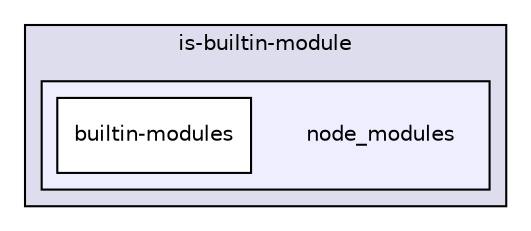 digraph "gulp-src/node_modules/gulp-uglify/node_modules/gulp-util/node_modules/dateformat/node_modules/meow/node_modules/normalize-package-data/node_modules/is-builtin-module/node_modules" {
  compound=true
  node [ fontsize="10", fontname="Helvetica"];
  edge [ labelfontsize="10", labelfontname="Helvetica"];
  subgraph clusterdir_893b0c407251e6d0c7dc6034ecb76795 {
    graph [ bgcolor="#ddddee", pencolor="black", label="is-builtin-module" fontname="Helvetica", fontsize="10", URL="dir_893b0c407251e6d0c7dc6034ecb76795.html"]
  subgraph clusterdir_078ac318da9128c3f48c1bd0a4f83a24 {
    graph [ bgcolor="#eeeeff", pencolor="black", label="" URL="dir_078ac318da9128c3f48c1bd0a4f83a24.html"];
    dir_078ac318da9128c3f48c1bd0a4f83a24 [shape=plaintext label="node_modules"];
    dir_0ea4d4fb1543201a29fd2013bf3df838 [shape=box label="builtin-modules" color="black" fillcolor="white" style="filled" URL="dir_0ea4d4fb1543201a29fd2013bf3df838.html"];
  }
  }
}
